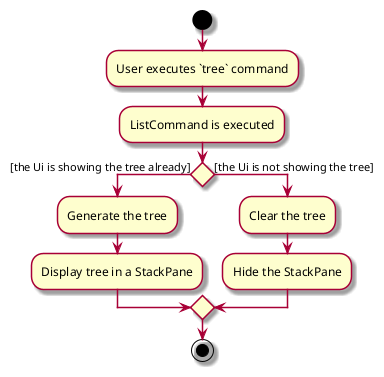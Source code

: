 @startuml
skin rose

start
:User executes `tree` command;
:ListCommand is executed;
if() then ([the Ui is showing the tree already])
    :Generate the tree;
    :Display tree in a StackPane;
else([the Ui is not showing the tree])
    :Clear the tree;
    :Hide the StackPane;
endif
stop

@enduml
